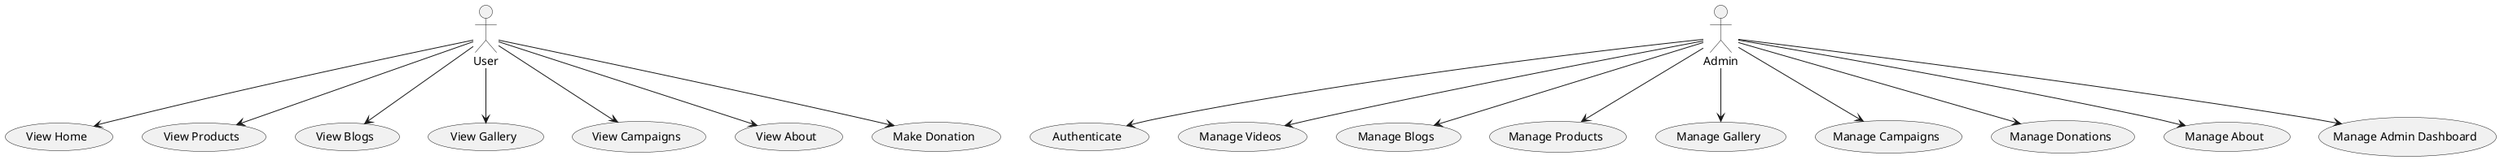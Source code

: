 @startuml Use Case Diagram

actor User
actor Admin

usecase "Authenticate" as UC0

usecase "View Home" as UC1
usecase "View Products" as UC2
usecase "View Blogs" as UC3
usecase "View Gallery" as UC4
usecase "View Campaigns" as UC5
usecase "View About" as UC6
usecase "Make Donation" as UC7

usecase "Manage Videos" as UC9
usecase "Manage Blogs" as UC10
usecase "Manage Products" as UC11
usecase "Manage Gallery" as UC12
usecase "Manage Campaigns" as UC13
usecase "Manage Donations" as UC14
usecase "Manage About" as UC15
usecase "Manage Admin Dashboard" as UC16

User --> UC1
User --> UC2
User --> UC3
User --> UC4
User --> UC5
User --> UC6
User --> UC7

Admin --> UC0
Admin --> UC9
Admin --> UC10
Admin --> UC11
Admin --> UC12
Admin --> UC13
Admin --> UC14
Admin --> UC15
Admin --> UC16

@enduml